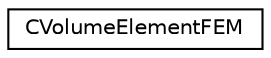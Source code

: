 digraph "Graphical Class Hierarchy"
{
 // LATEX_PDF_SIZE
  edge [fontname="Helvetica",fontsize="10",labelfontname="Helvetica",labelfontsize="10"];
  node [fontname="Helvetica",fontsize="10",shape=record];
  rankdir="LR";
  Node0 [label="CVolumeElementFEM",height=0.2,width=0.4,color="black", fillcolor="white", style="filled",URL="$classCVolumeElementFEM.html",tooltip="Class to store a volume element for the FEM solver."];
}
